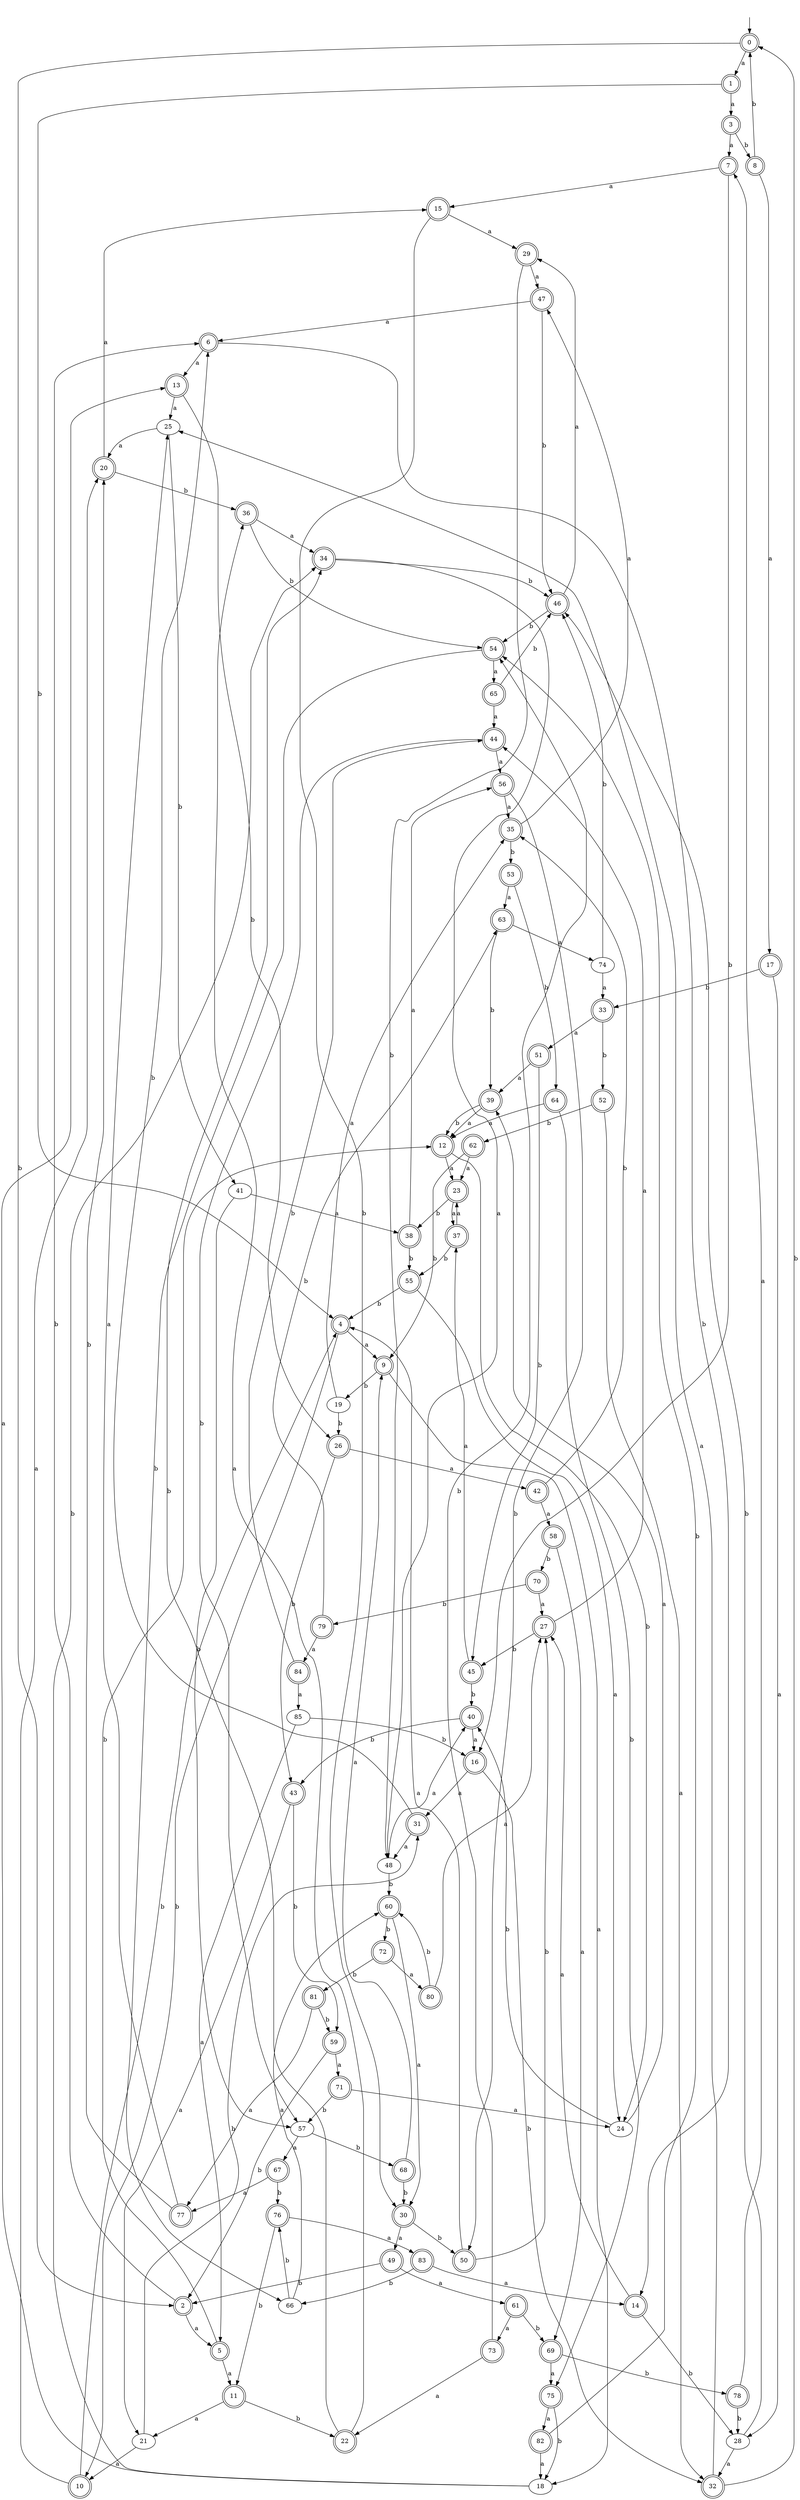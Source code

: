 digraph RandomDFA {
  __start0 [label="", shape=none];
  __start0 -> 0 [label=""];
  0 [shape=circle] [shape=doublecircle]
  0 -> 1 [label="a"]
  0 -> 2 [label="b"]
  1 [shape=doublecircle]
  1 -> 3 [label="a"]
  1 -> 4 [label="b"]
  2 [shape=doublecircle]
  2 -> 5 [label="a"]
  2 -> 6 [label="b"]
  3 [shape=doublecircle]
  3 -> 7 [label="a"]
  3 -> 8 [label="b"]
  4 [shape=doublecircle]
  4 -> 9 [label="a"]
  4 -> 10 [label="b"]
  5 [shape=doublecircle]
  5 -> 11 [label="a"]
  5 -> 12 [label="b"]
  6 [shape=doublecircle]
  6 -> 13 [label="a"]
  6 -> 14 [label="b"]
  7 [shape=doublecircle]
  7 -> 15 [label="a"]
  7 -> 16 [label="b"]
  8 [shape=doublecircle]
  8 -> 17 [label="a"]
  8 -> 0 [label="b"]
  9 [shape=doublecircle]
  9 -> 18 [label="a"]
  9 -> 19 [label="b"]
  10 [shape=doublecircle]
  10 -> 20 [label="a"]
  10 -> 4 [label="b"]
  11 [shape=doublecircle]
  11 -> 21 [label="a"]
  11 -> 22 [label="b"]
  12 [shape=doublecircle]
  12 -> 23 [label="a"]
  12 -> 24 [label="b"]
  13 [shape=doublecircle]
  13 -> 25 [label="a"]
  13 -> 26 [label="b"]
  14 [shape=doublecircle]
  14 -> 27 [label="a"]
  14 -> 28 [label="b"]
  15 [shape=doublecircle]
  15 -> 29 [label="a"]
  15 -> 30 [label="b"]
  16 [shape=doublecircle]
  16 -> 31 [label="a"]
  16 -> 32 [label="b"]
  17 [shape=doublecircle]
  17 -> 28 [label="a"]
  17 -> 33 [label="b"]
  18
  18 -> 13 [label="a"]
  18 -> 34 [label="b"]
  19
  19 -> 35 [label="a"]
  19 -> 26 [label="b"]
  20 [shape=doublecircle]
  20 -> 15 [label="a"]
  20 -> 36 [label="b"]
  21
  21 -> 10 [label="a"]
  21 -> 31 [label="b"]
  22 [shape=doublecircle]
  22 -> 36 [label="a"]
  22 -> 34 [label="b"]
  23 [shape=doublecircle]
  23 -> 37 [label="a"]
  23 -> 38 [label="b"]
  24
  24 -> 39 [label="a"]
  24 -> 40 [label="b"]
  25
  25 -> 20 [label="a"]
  25 -> 41 [label="b"]
  26 [shape=doublecircle]
  26 -> 42 [label="a"]
  26 -> 43 [label="b"]
  27 [shape=doublecircle]
  27 -> 44 [label="a"]
  27 -> 45 [label="b"]
  28
  28 -> 32 [label="a"]
  28 -> 46 [label="b"]
  29 [shape=doublecircle]
  29 -> 47 [label="a"]
  29 -> 48 [label="b"]
  30 [shape=doublecircle]
  30 -> 49 [label="a"]
  30 -> 50 [label="b"]
  31 [shape=doublecircle]
  31 -> 48 [label="a"]
  31 -> 6 [label="b"]
  32 [shape=doublecircle]
  32 -> 25 [label="a"]
  32 -> 0 [label="b"]
  33 [shape=doublecircle]
  33 -> 51 [label="a"]
  33 -> 52 [label="b"]
  34 [shape=doublecircle]
  34 -> 48 [label="a"]
  34 -> 46 [label="b"]
  35 [shape=doublecircle]
  35 -> 47 [label="a"]
  35 -> 53 [label="b"]
  36 [shape=doublecircle]
  36 -> 34 [label="a"]
  36 -> 54 [label="b"]
  37 [shape=doublecircle]
  37 -> 23 [label="a"]
  37 -> 55 [label="b"]
  38 [shape=doublecircle]
  38 -> 56 [label="a"]
  38 -> 55 [label="b"]
  39 [shape=doublecircle]
  39 -> 12 [label="a"]
  39 -> 12 [label="b"]
  40 [shape=doublecircle]
  40 -> 16 [label="a"]
  40 -> 43 [label="b"]
  41
  41 -> 38 [label="a"]
  41 -> 57 [label="b"]
  42 [shape=doublecircle]
  42 -> 58 [label="a"]
  42 -> 35 [label="b"]
  43 [shape=doublecircle]
  43 -> 21 [label="a"]
  43 -> 59 [label="b"]
  44 [shape=doublecircle]
  44 -> 56 [label="a"]
  44 -> 57 [label="b"]
  45 [shape=doublecircle]
  45 -> 37 [label="a"]
  45 -> 40 [label="b"]
  46 [shape=doublecircle]
  46 -> 29 [label="a"]
  46 -> 54 [label="b"]
  47 [shape=doublecircle]
  47 -> 6 [label="a"]
  47 -> 46 [label="b"]
  48
  48 -> 40 [label="a"]
  48 -> 60 [label="b"]
  49 [shape=doublecircle]
  49 -> 61 [label="a"]
  49 -> 2 [label="b"]
  50 [shape=doublecircle]
  50 -> 4 [label="a"]
  50 -> 27 [label="b"]
  51 [shape=doublecircle]
  51 -> 39 [label="a"]
  51 -> 45 [label="b"]
  52 [shape=doublecircle]
  52 -> 32 [label="a"]
  52 -> 62 [label="b"]
  53 [shape=doublecircle]
  53 -> 63 [label="a"]
  53 -> 64 [label="b"]
  54 [shape=doublecircle]
  54 -> 65 [label="a"]
  54 -> 66 [label="b"]
  55 [shape=doublecircle]
  55 -> 24 [label="a"]
  55 -> 4 [label="b"]
  56 [shape=doublecircle]
  56 -> 35 [label="a"]
  56 -> 50 [label="b"]
  57
  57 -> 67 [label="a"]
  57 -> 68 [label="b"]
  58 [shape=doublecircle]
  58 -> 69 [label="a"]
  58 -> 70 [label="b"]
  59 [shape=doublecircle]
  59 -> 71 [label="a"]
  59 -> 2 [label="b"]
  60 [shape=doublecircle]
  60 -> 30 [label="a"]
  60 -> 72 [label="b"]
  61 [shape=doublecircle]
  61 -> 73 [label="a"]
  61 -> 69 [label="b"]
  62 [shape=doublecircle]
  62 -> 23 [label="a"]
  62 -> 9 [label="b"]
  63 [shape=doublecircle]
  63 -> 74 [label="a"]
  63 -> 39 [label="b"]
  64 [shape=doublecircle]
  64 -> 12 [label="a"]
  64 -> 75 [label="b"]
  65 [shape=doublecircle]
  65 -> 44 [label="a"]
  65 -> 46 [label="b"]
  66
  66 -> 60 [label="a"]
  66 -> 76 [label="b"]
  67 [shape=doublecircle]
  67 -> 77 [label="a"]
  67 -> 76 [label="b"]
  68 [shape=doublecircle]
  68 -> 9 [label="a"]
  68 -> 30 [label="b"]
  69 [shape=doublecircle]
  69 -> 75 [label="a"]
  69 -> 78 [label="b"]
  70 [shape=doublecircle]
  70 -> 27 [label="a"]
  70 -> 79 [label="b"]
  71 [shape=doublecircle]
  71 -> 24 [label="a"]
  71 -> 57 [label="b"]
  72 [shape=doublecircle]
  72 -> 80 [label="a"]
  72 -> 81 [label="b"]
  73 [shape=doublecircle]
  73 -> 22 [label="a"]
  73 -> 54 [label="b"]
  74
  74 -> 33 [label="a"]
  74 -> 46 [label="b"]
  75 [shape=doublecircle]
  75 -> 82 [label="a"]
  75 -> 18 [label="b"]
  76 [shape=doublecircle]
  76 -> 83 [label="a"]
  76 -> 11 [label="b"]
  77 [shape=doublecircle]
  77 -> 25 [label="a"]
  77 -> 20 [label="b"]
  78 [shape=doublecircle]
  78 -> 7 [label="a"]
  78 -> 28 [label="b"]
  79 [shape=doublecircle]
  79 -> 84 [label="a"]
  79 -> 63 [label="b"]
  80 [shape=doublecircle]
  80 -> 27 [label="a"]
  80 -> 60 [label="b"]
  81 [shape=doublecircle]
  81 -> 77 [label="a"]
  81 -> 59 [label="b"]
  82 [shape=doublecircle]
  82 -> 18 [label="a"]
  82 -> 54 [label="b"]
  83 [shape=doublecircle]
  83 -> 14 [label="a"]
  83 -> 66 [label="b"]
  84 [shape=doublecircle]
  84 -> 85 [label="a"]
  84 -> 44 [label="b"]
  85
  85 -> 5 [label="a"]
  85 -> 16 [label="b"]
}
